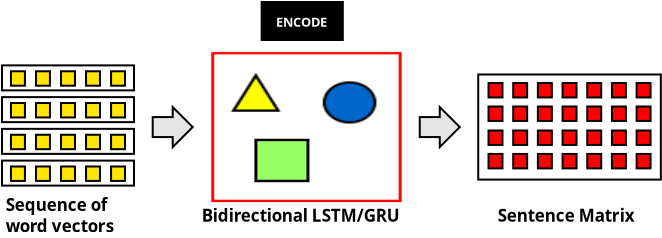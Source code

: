 <?xml version="1.0" encoding="UTF-8"?>
<dia:diagram xmlns:dia="http://www.lysator.liu.se/~alla/dia/">
  <dia:layer name="Background" visible="true" active="true">
    <dia:object type="Standard - Image" version="0" id="O0">
      <dia:attribute name="obj_pos">
        <dia:point val="15.017,4.845"/>
      </dia:attribute>
      <dia:attribute name="obj_bb">
        <dia:rectangle val="14.967,4.795;24.593,12.4"/>
      </dia:attribute>
      <dia:attribute name="elem_corner">
        <dia:point val="15.017,4.845"/>
      </dia:attribute>
      <dia:attribute name="elem_width">
        <dia:real val="9.526"/>
      </dia:attribute>
      <dia:attribute name="elem_height">
        <dia:real val="7.505"/>
      </dia:attribute>
      <dia:attribute name="draw_border">
        <dia:boolean val="false"/>
      </dia:attribute>
      <dia:attribute name="keep_aspect">
        <dia:boolean val="true"/>
      </dia:attribute>
      <dia:attribute name="file">
        <dia:string>#_lstm.png#</dia:string>
      </dia:attribute>
    </dia:object>
    <dia:object type="Geometric - Right Arrow" version="1" id="O1">
      <dia:attribute name="obj_pos">
        <dia:point val="12.093,7.598"/>
      </dia:attribute>
      <dia:attribute name="obj_bb">
        <dia:rectangle val="12.043,7.477;14.164,9.718"/>
      </dia:attribute>
      <dia:attribute name="meta">
        <dia:composite type="dict"/>
      </dia:attribute>
      <dia:attribute name="elem_corner">
        <dia:point val="12.093,7.598"/>
      </dia:attribute>
      <dia:attribute name="elem_width">
        <dia:real val="2"/>
      </dia:attribute>
      <dia:attribute name="elem_height">
        <dia:real val="2"/>
      </dia:attribute>
      <dia:attribute name="line_width">
        <dia:real val="0.1"/>
      </dia:attribute>
      <dia:attribute name="line_colour">
        <dia:color val="#000000"/>
      </dia:attribute>
      <dia:attribute name="fill_colour">
        <dia:color val="#e5e5e5"/>
      </dia:attribute>
      <dia:attribute name="show_background">
        <dia:boolean val="true"/>
      </dia:attribute>
      <dia:attribute name="line_style">
        <dia:enum val="0"/>
        <dia:real val="1"/>
      </dia:attribute>
      <dia:attribute name="flip_horizontal">
        <dia:boolean val="false"/>
      </dia:attribute>
      <dia:attribute name="flip_vertical">
        <dia:boolean val="false"/>
      </dia:attribute>
      <dia:attribute name="subscale">
        <dia:real val="1"/>
      </dia:attribute>
    </dia:object>
    <dia:object type="Geometric - Right Arrow" version="1" id="O2">
      <dia:attribute name="obj_pos">
        <dia:point val="25.446,7.598"/>
      </dia:attribute>
      <dia:attribute name="obj_bb">
        <dia:rectangle val="25.396,7.477;27.517,9.718"/>
      </dia:attribute>
      <dia:attribute name="meta">
        <dia:composite type="dict"/>
      </dia:attribute>
      <dia:attribute name="elem_corner">
        <dia:point val="25.446,7.598"/>
      </dia:attribute>
      <dia:attribute name="elem_width">
        <dia:real val="2"/>
      </dia:attribute>
      <dia:attribute name="elem_height">
        <dia:real val="2"/>
      </dia:attribute>
      <dia:attribute name="line_width">
        <dia:real val="0.1"/>
      </dia:attribute>
      <dia:attribute name="line_colour">
        <dia:color val="#000000"/>
      </dia:attribute>
      <dia:attribute name="fill_colour">
        <dia:color val="#e5e5e5"/>
      </dia:attribute>
      <dia:attribute name="show_background">
        <dia:boolean val="true"/>
      </dia:attribute>
      <dia:attribute name="line_style">
        <dia:enum val="0"/>
        <dia:real val="1"/>
      </dia:attribute>
      <dia:attribute name="flip_horizontal">
        <dia:boolean val="false"/>
      </dia:attribute>
      <dia:attribute name="flip_vertical">
        <dia:boolean val="false"/>
      </dia:attribute>
      <dia:attribute name="subscale">
        <dia:real val="1"/>
      </dia:attribute>
    </dia:object>
    <dia:object type="Flowchart - Box" version="0" id="O3">
      <dia:attribute name="obj_pos">
        <dia:point val="17.54,2.345"/>
      </dia:attribute>
      <dia:attribute name="obj_bb">
        <dia:rectangle val="17.49,2.295;21.648,4.295"/>
      </dia:attribute>
      <dia:attribute name="elem_corner">
        <dia:point val="17.54,2.345"/>
      </dia:attribute>
      <dia:attribute name="elem_width">
        <dia:real val="4.058"/>
      </dia:attribute>
      <dia:attribute name="elem_height">
        <dia:real val="1.9"/>
      </dia:attribute>
      <dia:attribute name="border_width">
        <dia:real val="0.1"/>
      </dia:attribute>
      <dia:attribute name="inner_color">
        <dia:color val="#000000"/>
      </dia:attribute>
      <dia:attribute name="show_background">
        <dia:boolean val="true"/>
      </dia:attribute>
      <dia:attribute name="padding">
        <dia:real val="0.5"/>
      </dia:attribute>
      <dia:attribute name="text">
        <dia:composite type="text">
          <dia:attribute name="string">
            <dia:string>#ENCODE#</dia:string>
          </dia:attribute>
          <dia:attribute name="font">
            <dia:font family="sans" style="80" name="Helvetica-Bold"/>
          </dia:attribute>
          <dia:attribute name="height">
            <dia:real val="0.8"/>
          </dia:attribute>
          <dia:attribute name="pos">
            <dia:point val="19.569,3.49"/>
          </dia:attribute>
          <dia:attribute name="color">
            <dia:color val="#ffffff"/>
          </dia:attribute>
          <dia:attribute name="alignment">
            <dia:enum val="1"/>
          </dia:attribute>
        </dia:composite>
      </dia:attribute>
    </dia:object>
    <dia:object type="Standard - Text" version="1" id="O4">
      <dia:attribute name="obj_pos">
        <dia:point val="4.745,12.8"/>
      </dia:attribute>
      <dia:attribute name="obj_bb">
        <dia:rectangle val="4.745,12.012;10.97,14.058"/>
      </dia:attribute>
      <dia:attribute name="text">
        <dia:composite type="text">
          <dia:attribute name="string">
            <dia:string>#Sequence of 
word vectors#</dia:string>
          </dia:attribute>
          <dia:attribute name="font">
            <dia:font family="sans" style="80" name="Helvetica-Bold"/>
          </dia:attribute>
          <dia:attribute name="height">
            <dia:real val="1.058"/>
          </dia:attribute>
          <dia:attribute name="pos">
            <dia:point val="4.745,12.8"/>
          </dia:attribute>
          <dia:attribute name="color">
            <dia:color val="#000000"/>
          </dia:attribute>
          <dia:attribute name="alignment">
            <dia:enum val="0"/>
          </dia:attribute>
        </dia:composite>
      </dia:attribute>
      <dia:attribute name="valign">
        <dia:enum val="3"/>
      </dia:attribute>
    </dia:object>
    <dia:object type="Standard - Text" version="1" id="O5">
      <dia:attribute name="obj_pos">
        <dia:point val="29.35,13.329"/>
      </dia:attribute>
      <dia:attribute name="obj_bb">
        <dia:rectangle val="29.35,12.542;37.167,13.529"/>
      </dia:attribute>
      <dia:attribute name="text">
        <dia:composite type="text">
          <dia:attribute name="string">
            <dia:string>#Sentence Matrix#</dia:string>
          </dia:attribute>
          <dia:attribute name="font">
            <dia:font family="sans" style="80" name="Helvetica-Bold"/>
          </dia:attribute>
          <dia:attribute name="height">
            <dia:real val="1.058"/>
          </dia:attribute>
          <dia:attribute name="pos">
            <dia:point val="29.35,13.329"/>
          </dia:attribute>
          <dia:attribute name="color">
            <dia:color val="#000000"/>
          </dia:attribute>
          <dia:attribute name="alignment">
            <dia:enum val="0"/>
          </dia:attribute>
        </dia:composite>
      </dia:attribute>
      <dia:attribute name="valign">
        <dia:enum val="3"/>
      </dia:attribute>
    </dia:object>
    <dia:object type="Standard - Text" version="1" id="O6">
      <dia:attribute name="obj_pos">
        <dia:point val="14.55,13.329"/>
      </dia:attribute>
      <dia:attribute name="obj_bb">
        <dia:rectangle val="14.55,12.542;25.83,13.529"/>
      </dia:attribute>
      <dia:attribute name="text">
        <dia:composite type="text">
          <dia:attribute name="string">
            <dia:string>#Bidirectional LSTM/GRU#</dia:string>
          </dia:attribute>
          <dia:attribute name="font">
            <dia:font family="sans" style="80" name="Helvetica-Bold"/>
          </dia:attribute>
          <dia:attribute name="height">
            <dia:real val="1.058"/>
          </dia:attribute>
          <dia:attribute name="pos">
            <dia:point val="14.55,13.329"/>
          </dia:attribute>
          <dia:attribute name="color">
            <dia:color val="#000000"/>
          </dia:attribute>
          <dia:attribute name="alignment">
            <dia:enum val="0"/>
          </dia:attribute>
        </dia:composite>
      </dia:attribute>
      <dia:attribute name="valign">
        <dia:enum val="3"/>
      </dia:attribute>
    </dia:object>
    <dia:group>
      <dia:object type="Standard - Box" version="0" id="O7">
        <dia:attribute name="obj_pos">
          <dia:point val="28.37,5.97"/>
        </dia:attribute>
        <dia:attribute name="obj_bb">
          <dia:rectangle val="28.32,5.92;37.55,11.275"/>
        </dia:attribute>
        <dia:attribute name="elem_corner">
          <dia:point val="28.37,5.97"/>
        </dia:attribute>
        <dia:attribute name="elem_width">
          <dia:real val="9.13"/>
        </dia:attribute>
        <dia:attribute name="elem_height">
          <dia:real val="5.255"/>
        </dia:attribute>
        <dia:attribute name="show_background">
          <dia:boolean val="true"/>
        </dia:attribute>
      </dia:object>
      <dia:group>
        <dia:object type="Geometric - Perfect Square" version="1" id="O8">
          <dia:attribute name="obj_pos">
            <dia:point val="28.884,6.397"/>
          </dia:attribute>
          <dia:attribute name="obj_bb">
            <dia:rectangle val="28.834,6.347;29.631,7.168"/>
          </dia:attribute>
          <dia:attribute name="meta">
            <dia:composite type="dict"/>
          </dia:attribute>
          <dia:attribute name="elem_corner">
            <dia:point val="28.884,6.397"/>
          </dia:attribute>
          <dia:attribute name="elem_width">
            <dia:real val="0.698"/>
          </dia:attribute>
          <dia:attribute name="elem_height">
            <dia:real val="0.721"/>
          </dia:attribute>
          <dia:attribute name="line_width">
            <dia:real val="0.1"/>
          </dia:attribute>
          <dia:attribute name="line_colour">
            <dia:color val="#000000"/>
          </dia:attribute>
          <dia:attribute name="fill_colour">
            <dia:color val="#ff0000"/>
          </dia:attribute>
          <dia:attribute name="show_background">
            <dia:boolean val="true"/>
          </dia:attribute>
          <dia:attribute name="line_style">
            <dia:enum val="0"/>
            <dia:real val="1"/>
          </dia:attribute>
          <dia:attribute name="flip_horizontal">
            <dia:boolean val="false"/>
          </dia:attribute>
          <dia:attribute name="flip_vertical">
            <dia:boolean val="false"/>
          </dia:attribute>
          <dia:attribute name="subscale">
            <dia:real val="1"/>
          </dia:attribute>
        </dia:object>
        <dia:object type="Geometric - Perfect Square" version="1" id="O9">
          <dia:attribute name="obj_pos">
            <dia:point val="30.118,6.397"/>
          </dia:attribute>
          <dia:attribute name="obj_bb">
            <dia:rectangle val="30.068,6.347;30.865,7.168"/>
          </dia:attribute>
          <dia:attribute name="meta">
            <dia:composite type="dict"/>
          </dia:attribute>
          <dia:attribute name="elem_corner">
            <dia:point val="30.118,6.397"/>
          </dia:attribute>
          <dia:attribute name="elem_width">
            <dia:real val="0.698"/>
          </dia:attribute>
          <dia:attribute name="elem_height">
            <dia:real val="0.721"/>
          </dia:attribute>
          <dia:attribute name="line_width">
            <dia:real val="0.1"/>
          </dia:attribute>
          <dia:attribute name="line_colour">
            <dia:color val="#000000"/>
          </dia:attribute>
          <dia:attribute name="fill_colour">
            <dia:color val="#ff0000"/>
          </dia:attribute>
          <dia:attribute name="show_background">
            <dia:boolean val="true"/>
          </dia:attribute>
          <dia:attribute name="line_style">
            <dia:enum val="0"/>
            <dia:real val="1"/>
          </dia:attribute>
          <dia:attribute name="flip_horizontal">
            <dia:boolean val="false"/>
          </dia:attribute>
          <dia:attribute name="flip_vertical">
            <dia:boolean val="false"/>
          </dia:attribute>
          <dia:attribute name="subscale">
            <dia:real val="1"/>
          </dia:attribute>
        </dia:object>
        <dia:object type="Geometric - Perfect Square" version="1" id="O10">
          <dia:attribute name="obj_pos">
            <dia:point val="31.352,6.397"/>
          </dia:attribute>
          <dia:attribute name="obj_bb">
            <dia:rectangle val="31.302,6.347;32.1,7.168"/>
          </dia:attribute>
          <dia:attribute name="meta">
            <dia:composite type="dict"/>
          </dia:attribute>
          <dia:attribute name="elem_corner">
            <dia:point val="31.352,6.397"/>
          </dia:attribute>
          <dia:attribute name="elem_width">
            <dia:real val="0.698"/>
          </dia:attribute>
          <dia:attribute name="elem_height">
            <dia:real val="0.721"/>
          </dia:attribute>
          <dia:attribute name="line_width">
            <dia:real val="0.1"/>
          </dia:attribute>
          <dia:attribute name="line_colour">
            <dia:color val="#000000"/>
          </dia:attribute>
          <dia:attribute name="fill_colour">
            <dia:color val="#ff0000"/>
          </dia:attribute>
          <dia:attribute name="show_background">
            <dia:boolean val="true"/>
          </dia:attribute>
          <dia:attribute name="line_style">
            <dia:enum val="0"/>
            <dia:real val="1"/>
          </dia:attribute>
          <dia:attribute name="flip_horizontal">
            <dia:boolean val="false"/>
          </dia:attribute>
          <dia:attribute name="flip_vertical">
            <dia:boolean val="false"/>
          </dia:attribute>
          <dia:attribute name="subscale">
            <dia:real val="1"/>
          </dia:attribute>
        </dia:object>
        <dia:object type="Geometric - Perfect Square" version="1" id="O11">
          <dia:attribute name="obj_pos">
            <dia:point val="32.586,6.397"/>
          </dia:attribute>
          <dia:attribute name="obj_bb">
            <dia:rectangle val="32.536,6.347;33.334,7.168"/>
          </dia:attribute>
          <dia:attribute name="meta">
            <dia:composite type="dict"/>
          </dia:attribute>
          <dia:attribute name="elem_corner">
            <dia:point val="32.586,6.397"/>
          </dia:attribute>
          <dia:attribute name="elem_width">
            <dia:real val="0.698"/>
          </dia:attribute>
          <dia:attribute name="elem_height">
            <dia:real val="0.721"/>
          </dia:attribute>
          <dia:attribute name="line_width">
            <dia:real val="0.1"/>
          </dia:attribute>
          <dia:attribute name="line_colour">
            <dia:color val="#000000"/>
          </dia:attribute>
          <dia:attribute name="fill_colour">
            <dia:color val="#ff0000"/>
          </dia:attribute>
          <dia:attribute name="show_background">
            <dia:boolean val="true"/>
          </dia:attribute>
          <dia:attribute name="line_style">
            <dia:enum val="0"/>
            <dia:real val="1"/>
          </dia:attribute>
          <dia:attribute name="flip_horizontal">
            <dia:boolean val="false"/>
          </dia:attribute>
          <dia:attribute name="flip_vertical">
            <dia:boolean val="false"/>
          </dia:attribute>
          <dia:attribute name="subscale">
            <dia:real val="1"/>
          </dia:attribute>
        </dia:object>
        <dia:object type="Geometric - Perfect Square" version="1" id="O12">
          <dia:attribute name="obj_pos">
            <dia:point val="33.82,6.397"/>
          </dia:attribute>
          <dia:attribute name="obj_bb">
            <dia:rectangle val="33.77,6.347;34.568,7.168"/>
          </dia:attribute>
          <dia:attribute name="meta">
            <dia:composite type="dict"/>
          </dia:attribute>
          <dia:attribute name="elem_corner">
            <dia:point val="33.82,6.397"/>
          </dia:attribute>
          <dia:attribute name="elem_width">
            <dia:real val="0.698"/>
          </dia:attribute>
          <dia:attribute name="elem_height">
            <dia:real val="0.721"/>
          </dia:attribute>
          <dia:attribute name="line_width">
            <dia:real val="0.1"/>
          </dia:attribute>
          <dia:attribute name="line_colour">
            <dia:color val="#000000"/>
          </dia:attribute>
          <dia:attribute name="fill_colour">
            <dia:color val="#ff0000"/>
          </dia:attribute>
          <dia:attribute name="show_background">
            <dia:boolean val="true"/>
          </dia:attribute>
          <dia:attribute name="line_style">
            <dia:enum val="0"/>
            <dia:real val="1"/>
          </dia:attribute>
          <dia:attribute name="flip_horizontal">
            <dia:boolean val="false"/>
          </dia:attribute>
          <dia:attribute name="flip_vertical">
            <dia:boolean val="false"/>
          </dia:attribute>
          <dia:attribute name="subscale">
            <dia:real val="1"/>
          </dia:attribute>
        </dia:object>
        <dia:object type="Geometric - Perfect Square" version="1" id="O13">
          <dia:attribute name="obj_pos">
            <dia:point val="35.055,6.397"/>
          </dia:attribute>
          <dia:attribute name="obj_bb">
            <dia:rectangle val="35.005,6.347;35.802,7.168"/>
          </dia:attribute>
          <dia:attribute name="meta">
            <dia:composite type="dict"/>
          </dia:attribute>
          <dia:attribute name="elem_corner">
            <dia:point val="35.055,6.397"/>
          </dia:attribute>
          <dia:attribute name="elem_width">
            <dia:real val="0.698"/>
          </dia:attribute>
          <dia:attribute name="elem_height">
            <dia:real val="0.721"/>
          </dia:attribute>
          <dia:attribute name="line_width">
            <dia:real val="0.1"/>
          </dia:attribute>
          <dia:attribute name="line_colour">
            <dia:color val="#000000"/>
          </dia:attribute>
          <dia:attribute name="fill_colour">
            <dia:color val="#ff0000"/>
          </dia:attribute>
          <dia:attribute name="show_background">
            <dia:boolean val="true"/>
          </dia:attribute>
          <dia:attribute name="line_style">
            <dia:enum val="0"/>
            <dia:real val="1"/>
          </dia:attribute>
          <dia:attribute name="flip_horizontal">
            <dia:boolean val="false"/>
          </dia:attribute>
          <dia:attribute name="flip_vertical">
            <dia:boolean val="false"/>
          </dia:attribute>
          <dia:attribute name="subscale">
            <dia:real val="1"/>
          </dia:attribute>
        </dia:object>
        <dia:object type="Geometric - Perfect Square" version="1" id="O14">
          <dia:attribute name="obj_pos">
            <dia:point val="36.289,6.397"/>
          </dia:attribute>
          <dia:attribute name="obj_bb">
            <dia:rectangle val="36.239,6.347;37.036,7.168"/>
          </dia:attribute>
          <dia:attribute name="meta">
            <dia:composite type="dict"/>
          </dia:attribute>
          <dia:attribute name="elem_corner">
            <dia:point val="36.289,6.397"/>
          </dia:attribute>
          <dia:attribute name="elem_width">
            <dia:real val="0.698"/>
          </dia:attribute>
          <dia:attribute name="elem_height">
            <dia:real val="0.721"/>
          </dia:attribute>
          <dia:attribute name="line_width">
            <dia:real val="0.1"/>
          </dia:attribute>
          <dia:attribute name="line_colour">
            <dia:color val="#000000"/>
          </dia:attribute>
          <dia:attribute name="fill_colour">
            <dia:color val="#ff0000"/>
          </dia:attribute>
          <dia:attribute name="show_background">
            <dia:boolean val="true"/>
          </dia:attribute>
          <dia:attribute name="line_style">
            <dia:enum val="0"/>
            <dia:real val="1"/>
          </dia:attribute>
          <dia:attribute name="flip_horizontal">
            <dia:boolean val="false"/>
          </dia:attribute>
          <dia:attribute name="flip_vertical">
            <dia:boolean val="false"/>
          </dia:attribute>
          <dia:attribute name="subscale">
            <dia:real val="1"/>
          </dia:attribute>
        </dia:object>
        <dia:object type="Geometric - Perfect Square" version="1" id="O15">
          <dia:attribute name="obj_pos">
            <dia:point val="28.884,7.57"/>
          </dia:attribute>
          <dia:attribute name="obj_bb">
            <dia:rectangle val="28.834,7.52;29.631,8.341"/>
          </dia:attribute>
          <dia:attribute name="meta">
            <dia:composite type="dict"/>
          </dia:attribute>
          <dia:attribute name="elem_corner">
            <dia:point val="28.884,7.57"/>
          </dia:attribute>
          <dia:attribute name="elem_width">
            <dia:real val="0.698"/>
          </dia:attribute>
          <dia:attribute name="elem_height">
            <dia:real val="0.721"/>
          </dia:attribute>
          <dia:attribute name="line_width">
            <dia:real val="0.1"/>
          </dia:attribute>
          <dia:attribute name="line_colour">
            <dia:color val="#000000"/>
          </dia:attribute>
          <dia:attribute name="fill_colour">
            <dia:color val="#ff0000"/>
          </dia:attribute>
          <dia:attribute name="show_background">
            <dia:boolean val="true"/>
          </dia:attribute>
          <dia:attribute name="line_style">
            <dia:enum val="0"/>
            <dia:real val="1"/>
          </dia:attribute>
          <dia:attribute name="flip_horizontal">
            <dia:boolean val="false"/>
          </dia:attribute>
          <dia:attribute name="flip_vertical">
            <dia:boolean val="false"/>
          </dia:attribute>
          <dia:attribute name="subscale">
            <dia:real val="1"/>
          </dia:attribute>
        </dia:object>
        <dia:object type="Geometric - Perfect Square" version="1" id="O16">
          <dia:attribute name="obj_pos">
            <dia:point val="30.118,7.57"/>
          </dia:attribute>
          <dia:attribute name="obj_bb">
            <dia:rectangle val="30.068,7.52;30.865,8.341"/>
          </dia:attribute>
          <dia:attribute name="meta">
            <dia:composite type="dict"/>
          </dia:attribute>
          <dia:attribute name="elem_corner">
            <dia:point val="30.118,7.57"/>
          </dia:attribute>
          <dia:attribute name="elem_width">
            <dia:real val="0.698"/>
          </dia:attribute>
          <dia:attribute name="elem_height">
            <dia:real val="0.721"/>
          </dia:attribute>
          <dia:attribute name="line_width">
            <dia:real val="0.1"/>
          </dia:attribute>
          <dia:attribute name="line_colour">
            <dia:color val="#000000"/>
          </dia:attribute>
          <dia:attribute name="fill_colour">
            <dia:color val="#ff0000"/>
          </dia:attribute>
          <dia:attribute name="show_background">
            <dia:boolean val="true"/>
          </dia:attribute>
          <dia:attribute name="line_style">
            <dia:enum val="0"/>
            <dia:real val="1"/>
          </dia:attribute>
          <dia:attribute name="flip_horizontal">
            <dia:boolean val="false"/>
          </dia:attribute>
          <dia:attribute name="flip_vertical">
            <dia:boolean val="false"/>
          </dia:attribute>
          <dia:attribute name="subscale">
            <dia:real val="1"/>
          </dia:attribute>
        </dia:object>
        <dia:object type="Geometric - Perfect Square" version="1" id="O17">
          <dia:attribute name="obj_pos">
            <dia:point val="31.352,7.57"/>
          </dia:attribute>
          <dia:attribute name="obj_bb">
            <dia:rectangle val="31.302,7.52;32.1,8.341"/>
          </dia:attribute>
          <dia:attribute name="meta">
            <dia:composite type="dict"/>
          </dia:attribute>
          <dia:attribute name="elem_corner">
            <dia:point val="31.352,7.57"/>
          </dia:attribute>
          <dia:attribute name="elem_width">
            <dia:real val="0.698"/>
          </dia:attribute>
          <dia:attribute name="elem_height">
            <dia:real val="0.721"/>
          </dia:attribute>
          <dia:attribute name="line_width">
            <dia:real val="0.1"/>
          </dia:attribute>
          <dia:attribute name="line_colour">
            <dia:color val="#000000"/>
          </dia:attribute>
          <dia:attribute name="fill_colour">
            <dia:color val="#ff0000"/>
          </dia:attribute>
          <dia:attribute name="show_background">
            <dia:boolean val="true"/>
          </dia:attribute>
          <dia:attribute name="line_style">
            <dia:enum val="0"/>
            <dia:real val="1"/>
          </dia:attribute>
          <dia:attribute name="flip_horizontal">
            <dia:boolean val="false"/>
          </dia:attribute>
          <dia:attribute name="flip_vertical">
            <dia:boolean val="false"/>
          </dia:attribute>
          <dia:attribute name="subscale">
            <dia:real val="1"/>
          </dia:attribute>
        </dia:object>
        <dia:object type="Geometric - Perfect Square" version="1" id="O18">
          <dia:attribute name="obj_pos">
            <dia:point val="32.586,7.57"/>
          </dia:attribute>
          <dia:attribute name="obj_bb">
            <dia:rectangle val="32.536,7.52;33.334,8.341"/>
          </dia:attribute>
          <dia:attribute name="meta">
            <dia:composite type="dict"/>
          </dia:attribute>
          <dia:attribute name="elem_corner">
            <dia:point val="32.586,7.57"/>
          </dia:attribute>
          <dia:attribute name="elem_width">
            <dia:real val="0.698"/>
          </dia:attribute>
          <dia:attribute name="elem_height">
            <dia:real val="0.721"/>
          </dia:attribute>
          <dia:attribute name="line_width">
            <dia:real val="0.1"/>
          </dia:attribute>
          <dia:attribute name="line_colour">
            <dia:color val="#000000"/>
          </dia:attribute>
          <dia:attribute name="fill_colour">
            <dia:color val="#ff0000"/>
          </dia:attribute>
          <dia:attribute name="show_background">
            <dia:boolean val="true"/>
          </dia:attribute>
          <dia:attribute name="line_style">
            <dia:enum val="0"/>
            <dia:real val="1"/>
          </dia:attribute>
          <dia:attribute name="flip_horizontal">
            <dia:boolean val="false"/>
          </dia:attribute>
          <dia:attribute name="flip_vertical">
            <dia:boolean val="false"/>
          </dia:attribute>
          <dia:attribute name="subscale">
            <dia:real val="1"/>
          </dia:attribute>
        </dia:object>
        <dia:object type="Geometric - Perfect Square" version="1" id="O19">
          <dia:attribute name="obj_pos">
            <dia:point val="33.82,7.57"/>
          </dia:attribute>
          <dia:attribute name="obj_bb">
            <dia:rectangle val="33.77,7.52;34.568,8.341"/>
          </dia:attribute>
          <dia:attribute name="meta">
            <dia:composite type="dict"/>
          </dia:attribute>
          <dia:attribute name="elem_corner">
            <dia:point val="33.82,7.57"/>
          </dia:attribute>
          <dia:attribute name="elem_width">
            <dia:real val="0.698"/>
          </dia:attribute>
          <dia:attribute name="elem_height">
            <dia:real val="0.721"/>
          </dia:attribute>
          <dia:attribute name="line_width">
            <dia:real val="0.1"/>
          </dia:attribute>
          <dia:attribute name="line_colour">
            <dia:color val="#000000"/>
          </dia:attribute>
          <dia:attribute name="fill_colour">
            <dia:color val="#ff0000"/>
          </dia:attribute>
          <dia:attribute name="show_background">
            <dia:boolean val="true"/>
          </dia:attribute>
          <dia:attribute name="line_style">
            <dia:enum val="0"/>
            <dia:real val="1"/>
          </dia:attribute>
          <dia:attribute name="flip_horizontal">
            <dia:boolean val="false"/>
          </dia:attribute>
          <dia:attribute name="flip_vertical">
            <dia:boolean val="false"/>
          </dia:attribute>
          <dia:attribute name="subscale">
            <dia:real val="1"/>
          </dia:attribute>
        </dia:object>
        <dia:object type="Geometric - Perfect Square" version="1" id="O20">
          <dia:attribute name="obj_pos">
            <dia:point val="35.055,7.57"/>
          </dia:attribute>
          <dia:attribute name="obj_bb">
            <dia:rectangle val="35.005,7.52;35.802,8.341"/>
          </dia:attribute>
          <dia:attribute name="meta">
            <dia:composite type="dict"/>
          </dia:attribute>
          <dia:attribute name="elem_corner">
            <dia:point val="35.055,7.57"/>
          </dia:attribute>
          <dia:attribute name="elem_width">
            <dia:real val="0.698"/>
          </dia:attribute>
          <dia:attribute name="elem_height">
            <dia:real val="0.721"/>
          </dia:attribute>
          <dia:attribute name="line_width">
            <dia:real val="0.1"/>
          </dia:attribute>
          <dia:attribute name="line_colour">
            <dia:color val="#000000"/>
          </dia:attribute>
          <dia:attribute name="fill_colour">
            <dia:color val="#ff0000"/>
          </dia:attribute>
          <dia:attribute name="show_background">
            <dia:boolean val="true"/>
          </dia:attribute>
          <dia:attribute name="line_style">
            <dia:enum val="0"/>
            <dia:real val="1"/>
          </dia:attribute>
          <dia:attribute name="flip_horizontal">
            <dia:boolean val="false"/>
          </dia:attribute>
          <dia:attribute name="flip_vertical">
            <dia:boolean val="false"/>
          </dia:attribute>
          <dia:attribute name="subscale">
            <dia:real val="1"/>
          </dia:attribute>
        </dia:object>
        <dia:object type="Geometric - Perfect Square" version="1" id="O21">
          <dia:attribute name="obj_pos">
            <dia:point val="36.289,7.57"/>
          </dia:attribute>
          <dia:attribute name="obj_bb">
            <dia:rectangle val="36.239,7.52;37.036,8.341"/>
          </dia:attribute>
          <dia:attribute name="meta">
            <dia:composite type="dict"/>
          </dia:attribute>
          <dia:attribute name="elem_corner">
            <dia:point val="36.289,7.57"/>
          </dia:attribute>
          <dia:attribute name="elem_width">
            <dia:real val="0.698"/>
          </dia:attribute>
          <dia:attribute name="elem_height">
            <dia:real val="0.721"/>
          </dia:attribute>
          <dia:attribute name="line_width">
            <dia:real val="0.1"/>
          </dia:attribute>
          <dia:attribute name="line_colour">
            <dia:color val="#000000"/>
          </dia:attribute>
          <dia:attribute name="fill_colour">
            <dia:color val="#ff0000"/>
          </dia:attribute>
          <dia:attribute name="show_background">
            <dia:boolean val="true"/>
          </dia:attribute>
          <dia:attribute name="line_style">
            <dia:enum val="0"/>
            <dia:real val="1"/>
          </dia:attribute>
          <dia:attribute name="flip_horizontal">
            <dia:boolean val="false"/>
          </dia:attribute>
          <dia:attribute name="flip_vertical">
            <dia:boolean val="false"/>
          </dia:attribute>
          <dia:attribute name="subscale">
            <dia:real val="1"/>
          </dia:attribute>
        </dia:object>
        <dia:object type="Geometric - Perfect Square" version="1" id="O22">
          <dia:attribute name="obj_pos">
            <dia:point val="28.884,8.77"/>
          </dia:attribute>
          <dia:attribute name="obj_bb">
            <dia:rectangle val="28.834,8.72;29.631,9.541"/>
          </dia:attribute>
          <dia:attribute name="meta">
            <dia:composite type="dict"/>
          </dia:attribute>
          <dia:attribute name="elem_corner">
            <dia:point val="28.884,8.77"/>
          </dia:attribute>
          <dia:attribute name="elem_width">
            <dia:real val="0.698"/>
          </dia:attribute>
          <dia:attribute name="elem_height">
            <dia:real val="0.721"/>
          </dia:attribute>
          <dia:attribute name="line_width">
            <dia:real val="0.1"/>
          </dia:attribute>
          <dia:attribute name="line_colour">
            <dia:color val="#000000"/>
          </dia:attribute>
          <dia:attribute name="fill_colour">
            <dia:color val="#ff0000"/>
          </dia:attribute>
          <dia:attribute name="show_background">
            <dia:boolean val="true"/>
          </dia:attribute>
          <dia:attribute name="line_style">
            <dia:enum val="0"/>
            <dia:real val="1"/>
          </dia:attribute>
          <dia:attribute name="flip_horizontal">
            <dia:boolean val="false"/>
          </dia:attribute>
          <dia:attribute name="flip_vertical">
            <dia:boolean val="false"/>
          </dia:attribute>
          <dia:attribute name="subscale">
            <dia:real val="1"/>
          </dia:attribute>
        </dia:object>
        <dia:object type="Geometric - Perfect Square" version="1" id="O23">
          <dia:attribute name="obj_pos">
            <dia:point val="30.118,8.77"/>
          </dia:attribute>
          <dia:attribute name="obj_bb">
            <dia:rectangle val="30.068,8.72;30.865,9.541"/>
          </dia:attribute>
          <dia:attribute name="meta">
            <dia:composite type="dict"/>
          </dia:attribute>
          <dia:attribute name="elem_corner">
            <dia:point val="30.118,8.77"/>
          </dia:attribute>
          <dia:attribute name="elem_width">
            <dia:real val="0.698"/>
          </dia:attribute>
          <dia:attribute name="elem_height">
            <dia:real val="0.721"/>
          </dia:attribute>
          <dia:attribute name="line_width">
            <dia:real val="0.1"/>
          </dia:attribute>
          <dia:attribute name="line_colour">
            <dia:color val="#000000"/>
          </dia:attribute>
          <dia:attribute name="fill_colour">
            <dia:color val="#ff0000"/>
          </dia:attribute>
          <dia:attribute name="show_background">
            <dia:boolean val="true"/>
          </dia:attribute>
          <dia:attribute name="line_style">
            <dia:enum val="0"/>
            <dia:real val="1"/>
          </dia:attribute>
          <dia:attribute name="flip_horizontal">
            <dia:boolean val="false"/>
          </dia:attribute>
          <dia:attribute name="flip_vertical">
            <dia:boolean val="false"/>
          </dia:attribute>
          <dia:attribute name="subscale">
            <dia:real val="1"/>
          </dia:attribute>
        </dia:object>
        <dia:object type="Geometric - Perfect Square" version="1" id="O24">
          <dia:attribute name="obj_pos">
            <dia:point val="31.352,8.77"/>
          </dia:attribute>
          <dia:attribute name="obj_bb">
            <dia:rectangle val="31.302,8.72;32.1,9.541"/>
          </dia:attribute>
          <dia:attribute name="meta">
            <dia:composite type="dict"/>
          </dia:attribute>
          <dia:attribute name="elem_corner">
            <dia:point val="31.352,8.77"/>
          </dia:attribute>
          <dia:attribute name="elem_width">
            <dia:real val="0.698"/>
          </dia:attribute>
          <dia:attribute name="elem_height">
            <dia:real val="0.721"/>
          </dia:attribute>
          <dia:attribute name="line_width">
            <dia:real val="0.1"/>
          </dia:attribute>
          <dia:attribute name="line_colour">
            <dia:color val="#000000"/>
          </dia:attribute>
          <dia:attribute name="fill_colour">
            <dia:color val="#ff0000"/>
          </dia:attribute>
          <dia:attribute name="show_background">
            <dia:boolean val="true"/>
          </dia:attribute>
          <dia:attribute name="line_style">
            <dia:enum val="0"/>
            <dia:real val="1"/>
          </dia:attribute>
          <dia:attribute name="flip_horizontal">
            <dia:boolean val="false"/>
          </dia:attribute>
          <dia:attribute name="flip_vertical">
            <dia:boolean val="false"/>
          </dia:attribute>
          <dia:attribute name="subscale">
            <dia:real val="1"/>
          </dia:attribute>
        </dia:object>
        <dia:object type="Geometric - Perfect Square" version="1" id="O25">
          <dia:attribute name="obj_pos">
            <dia:point val="32.586,8.77"/>
          </dia:attribute>
          <dia:attribute name="obj_bb">
            <dia:rectangle val="32.536,8.72;33.334,9.541"/>
          </dia:attribute>
          <dia:attribute name="meta">
            <dia:composite type="dict"/>
          </dia:attribute>
          <dia:attribute name="elem_corner">
            <dia:point val="32.586,8.77"/>
          </dia:attribute>
          <dia:attribute name="elem_width">
            <dia:real val="0.698"/>
          </dia:attribute>
          <dia:attribute name="elem_height">
            <dia:real val="0.721"/>
          </dia:attribute>
          <dia:attribute name="line_width">
            <dia:real val="0.1"/>
          </dia:attribute>
          <dia:attribute name="line_colour">
            <dia:color val="#000000"/>
          </dia:attribute>
          <dia:attribute name="fill_colour">
            <dia:color val="#ff0000"/>
          </dia:attribute>
          <dia:attribute name="show_background">
            <dia:boolean val="true"/>
          </dia:attribute>
          <dia:attribute name="line_style">
            <dia:enum val="0"/>
            <dia:real val="1"/>
          </dia:attribute>
          <dia:attribute name="flip_horizontal">
            <dia:boolean val="false"/>
          </dia:attribute>
          <dia:attribute name="flip_vertical">
            <dia:boolean val="false"/>
          </dia:attribute>
          <dia:attribute name="subscale">
            <dia:real val="1"/>
          </dia:attribute>
        </dia:object>
        <dia:object type="Geometric - Perfect Square" version="1" id="O26">
          <dia:attribute name="obj_pos">
            <dia:point val="33.82,8.77"/>
          </dia:attribute>
          <dia:attribute name="obj_bb">
            <dia:rectangle val="33.77,8.72;34.568,9.541"/>
          </dia:attribute>
          <dia:attribute name="meta">
            <dia:composite type="dict"/>
          </dia:attribute>
          <dia:attribute name="elem_corner">
            <dia:point val="33.82,8.77"/>
          </dia:attribute>
          <dia:attribute name="elem_width">
            <dia:real val="0.698"/>
          </dia:attribute>
          <dia:attribute name="elem_height">
            <dia:real val="0.721"/>
          </dia:attribute>
          <dia:attribute name="line_width">
            <dia:real val="0.1"/>
          </dia:attribute>
          <dia:attribute name="line_colour">
            <dia:color val="#000000"/>
          </dia:attribute>
          <dia:attribute name="fill_colour">
            <dia:color val="#ff0000"/>
          </dia:attribute>
          <dia:attribute name="show_background">
            <dia:boolean val="true"/>
          </dia:attribute>
          <dia:attribute name="line_style">
            <dia:enum val="0"/>
            <dia:real val="1"/>
          </dia:attribute>
          <dia:attribute name="flip_horizontal">
            <dia:boolean val="false"/>
          </dia:attribute>
          <dia:attribute name="flip_vertical">
            <dia:boolean val="false"/>
          </dia:attribute>
          <dia:attribute name="subscale">
            <dia:real val="1"/>
          </dia:attribute>
        </dia:object>
        <dia:object type="Geometric - Perfect Square" version="1" id="O27">
          <dia:attribute name="obj_pos">
            <dia:point val="35.055,8.77"/>
          </dia:attribute>
          <dia:attribute name="obj_bb">
            <dia:rectangle val="35.005,8.72;35.802,9.541"/>
          </dia:attribute>
          <dia:attribute name="meta">
            <dia:composite type="dict"/>
          </dia:attribute>
          <dia:attribute name="elem_corner">
            <dia:point val="35.055,8.77"/>
          </dia:attribute>
          <dia:attribute name="elem_width">
            <dia:real val="0.698"/>
          </dia:attribute>
          <dia:attribute name="elem_height">
            <dia:real val="0.721"/>
          </dia:attribute>
          <dia:attribute name="line_width">
            <dia:real val="0.1"/>
          </dia:attribute>
          <dia:attribute name="line_colour">
            <dia:color val="#000000"/>
          </dia:attribute>
          <dia:attribute name="fill_colour">
            <dia:color val="#ff0000"/>
          </dia:attribute>
          <dia:attribute name="show_background">
            <dia:boolean val="true"/>
          </dia:attribute>
          <dia:attribute name="line_style">
            <dia:enum val="0"/>
            <dia:real val="1"/>
          </dia:attribute>
          <dia:attribute name="flip_horizontal">
            <dia:boolean val="false"/>
          </dia:attribute>
          <dia:attribute name="flip_vertical">
            <dia:boolean val="false"/>
          </dia:attribute>
          <dia:attribute name="subscale">
            <dia:real val="1"/>
          </dia:attribute>
        </dia:object>
        <dia:object type="Geometric - Perfect Square" version="1" id="O28">
          <dia:attribute name="obj_pos">
            <dia:point val="36.289,8.77"/>
          </dia:attribute>
          <dia:attribute name="obj_bb">
            <dia:rectangle val="36.239,8.72;37.036,9.541"/>
          </dia:attribute>
          <dia:attribute name="meta">
            <dia:composite type="dict"/>
          </dia:attribute>
          <dia:attribute name="elem_corner">
            <dia:point val="36.289,8.77"/>
          </dia:attribute>
          <dia:attribute name="elem_width">
            <dia:real val="0.698"/>
          </dia:attribute>
          <dia:attribute name="elem_height">
            <dia:real val="0.721"/>
          </dia:attribute>
          <dia:attribute name="line_width">
            <dia:real val="0.1"/>
          </dia:attribute>
          <dia:attribute name="line_colour">
            <dia:color val="#000000"/>
          </dia:attribute>
          <dia:attribute name="fill_colour">
            <dia:color val="#ff0000"/>
          </dia:attribute>
          <dia:attribute name="show_background">
            <dia:boolean val="true"/>
          </dia:attribute>
          <dia:attribute name="line_style">
            <dia:enum val="0"/>
            <dia:real val="1"/>
          </dia:attribute>
          <dia:attribute name="flip_horizontal">
            <dia:boolean val="false"/>
          </dia:attribute>
          <dia:attribute name="flip_vertical">
            <dia:boolean val="false"/>
          </dia:attribute>
          <dia:attribute name="subscale">
            <dia:real val="1"/>
          </dia:attribute>
        </dia:object>
        <dia:object type="Geometric - Perfect Square" version="1" id="O29">
          <dia:attribute name="obj_pos">
            <dia:point val="28.884,9.943"/>
          </dia:attribute>
          <dia:attribute name="obj_bb">
            <dia:rectangle val="28.834,9.893;29.631,10.714"/>
          </dia:attribute>
          <dia:attribute name="meta">
            <dia:composite type="dict"/>
          </dia:attribute>
          <dia:attribute name="elem_corner">
            <dia:point val="28.884,9.943"/>
          </dia:attribute>
          <dia:attribute name="elem_width">
            <dia:real val="0.698"/>
          </dia:attribute>
          <dia:attribute name="elem_height">
            <dia:real val="0.721"/>
          </dia:attribute>
          <dia:attribute name="line_width">
            <dia:real val="0.1"/>
          </dia:attribute>
          <dia:attribute name="line_colour">
            <dia:color val="#000000"/>
          </dia:attribute>
          <dia:attribute name="fill_colour">
            <dia:color val="#ff0000"/>
          </dia:attribute>
          <dia:attribute name="show_background">
            <dia:boolean val="true"/>
          </dia:attribute>
          <dia:attribute name="line_style">
            <dia:enum val="0"/>
            <dia:real val="1"/>
          </dia:attribute>
          <dia:attribute name="flip_horizontal">
            <dia:boolean val="false"/>
          </dia:attribute>
          <dia:attribute name="flip_vertical">
            <dia:boolean val="false"/>
          </dia:attribute>
          <dia:attribute name="subscale">
            <dia:real val="1"/>
          </dia:attribute>
        </dia:object>
        <dia:object type="Geometric - Perfect Square" version="1" id="O30">
          <dia:attribute name="obj_pos">
            <dia:point val="30.118,9.943"/>
          </dia:attribute>
          <dia:attribute name="obj_bb">
            <dia:rectangle val="30.068,9.893;30.865,10.714"/>
          </dia:attribute>
          <dia:attribute name="meta">
            <dia:composite type="dict"/>
          </dia:attribute>
          <dia:attribute name="elem_corner">
            <dia:point val="30.118,9.943"/>
          </dia:attribute>
          <dia:attribute name="elem_width">
            <dia:real val="0.698"/>
          </dia:attribute>
          <dia:attribute name="elem_height">
            <dia:real val="0.721"/>
          </dia:attribute>
          <dia:attribute name="line_width">
            <dia:real val="0.1"/>
          </dia:attribute>
          <dia:attribute name="line_colour">
            <dia:color val="#000000"/>
          </dia:attribute>
          <dia:attribute name="fill_colour">
            <dia:color val="#ff0000"/>
          </dia:attribute>
          <dia:attribute name="show_background">
            <dia:boolean val="true"/>
          </dia:attribute>
          <dia:attribute name="line_style">
            <dia:enum val="0"/>
            <dia:real val="1"/>
          </dia:attribute>
          <dia:attribute name="flip_horizontal">
            <dia:boolean val="false"/>
          </dia:attribute>
          <dia:attribute name="flip_vertical">
            <dia:boolean val="false"/>
          </dia:attribute>
          <dia:attribute name="subscale">
            <dia:real val="1"/>
          </dia:attribute>
        </dia:object>
        <dia:object type="Geometric - Perfect Square" version="1" id="O31">
          <dia:attribute name="obj_pos">
            <dia:point val="31.352,9.943"/>
          </dia:attribute>
          <dia:attribute name="obj_bb">
            <dia:rectangle val="31.302,9.893;32.1,10.714"/>
          </dia:attribute>
          <dia:attribute name="meta">
            <dia:composite type="dict"/>
          </dia:attribute>
          <dia:attribute name="elem_corner">
            <dia:point val="31.352,9.943"/>
          </dia:attribute>
          <dia:attribute name="elem_width">
            <dia:real val="0.698"/>
          </dia:attribute>
          <dia:attribute name="elem_height">
            <dia:real val="0.721"/>
          </dia:attribute>
          <dia:attribute name="line_width">
            <dia:real val="0.1"/>
          </dia:attribute>
          <dia:attribute name="line_colour">
            <dia:color val="#000000"/>
          </dia:attribute>
          <dia:attribute name="fill_colour">
            <dia:color val="#ff0000"/>
          </dia:attribute>
          <dia:attribute name="show_background">
            <dia:boolean val="true"/>
          </dia:attribute>
          <dia:attribute name="line_style">
            <dia:enum val="0"/>
            <dia:real val="1"/>
          </dia:attribute>
          <dia:attribute name="flip_horizontal">
            <dia:boolean val="false"/>
          </dia:attribute>
          <dia:attribute name="flip_vertical">
            <dia:boolean val="false"/>
          </dia:attribute>
          <dia:attribute name="subscale">
            <dia:real val="1"/>
          </dia:attribute>
        </dia:object>
        <dia:object type="Geometric - Perfect Square" version="1" id="O32">
          <dia:attribute name="obj_pos">
            <dia:point val="32.586,9.943"/>
          </dia:attribute>
          <dia:attribute name="obj_bb">
            <dia:rectangle val="32.536,9.893;33.334,10.714"/>
          </dia:attribute>
          <dia:attribute name="meta">
            <dia:composite type="dict"/>
          </dia:attribute>
          <dia:attribute name="elem_corner">
            <dia:point val="32.586,9.943"/>
          </dia:attribute>
          <dia:attribute name="elem_width">
            <dia:real val="0.698"/>
          </dia:attribute>
          <dia:attribute name="elem_height">
            <dia:real val="0.721"/>
          </dia:attribute>
          <dia:attribute name="line_width">
            <dia:real val="0.1"/>
          </dia:attribute>
          <dia:attribute name="line_colour">
            <dia:color val="#000000"/>
          </dia:attribute>
          <dia:attribute name="fill_colour">
            <dia:color val="#ff0000"/>
          </dia:attribute>
          <dia:attribute name="show_background">
            <dia:boolean val="true"/>
          </dia:attribute>
          <dia:attribute name="line_style">
            <dia:enum val="0"/>
            <dia:real val="1"/>
          </dia:attribute>
          <dia:attribute name="flip_horizontal">
            <dia:boolean val="false"/>
          </dia:attribute>
          <dia:attribute name="flip_vertical">
            <dia:boolean val="false"/>
          </dia:attribute>
          <dia:attribute name="subscale">
            <dia:real val="1"/>
          </dia:attribute>
        </dia:object>
        <dia:object type="Geometric - Perfect Square" version="1" id="O33">
          <dia:attribute name="obj_pos">
            <dia:point val="33.82,9.943"/>
          </dia:attribute>
          <dia:attribute name="obj_bb">
            <dia:rectangle val="33.77,9.893;34.568,10.714"/>
          </dia:attribute>
          <dia:attribute name="meta">
            <dia:composite type="dict"/>
          </dia:attribute>
          <dia:attribute name="elem_corner">
            <dia:point val="33.82,9.943"/>
          </dia:attribute>
          <dia:attribute name="elem_width">
            <dia:real val="0.698"/>
          </dia:attribute>
          <dia:attribute name="elem_height">
            <dia:real val="0.721"/>
          </dia:attribute>
          <dia:attribute name="line_width">
            <dia:real val="0.1"/>
          </dia:attribute>
          <dia:attribute name="line_colour">
            <dia:color val="#000000"/>
          </dia:attribute>
          <dia:attribute name="fill_colour">
            <dia:color val="#ff0000"/>
          </dia:attribute>
          <dia:attribute name="show_background">
            <dia:boolean val="true"/>
          </dia:attribute>
          <dia:attribute name="line_style">
            <dia:enum val="0"/>
            <dia:real val="1"/>
          </dia:attribute>
          <dia:attribute name="flip_horizontal">
            <dia:boolean val="false"/>
          </dia:attribute>
          <dia:attribute name="flip_vertical">
            <dia:boolean val="false"/>
          </dia:attribute>
          <dia:attribute name="subscale">
            <dia:real val="1"/>
          </dia:attribute>
        </dia:object>
        <dia:object type="Geometric - Perfect Square" version="1" id="O34">
          <dia:attribute name="obj_pos">
            <dia:point val="35.055,9.943"/>
          </dia:attribute>
          <dia:attribute name="obj_bb">
            <dia:rectangle val="35.005,9.893;35.802,10.714"/>
          </dia:attribute>
          <dia:attribute name="meta">
            <dia:composite type="dict"/>
          </dia:attribute>
          <dia:attribute name="elem_corner">
            <dia:point val="35.055,9.943"/>
          </dia:attribute>
          <dia:attribute name="elem_width">
            <dia:real val="0.698"/>
          </dia:attribute>
          <dia:attribute name="elem_height">
            <dia:real val="0.721"/>
          </dia:attribute>
          <dia:attribute name="line_width">
            <dia:real val="0.1"/>
          </dia:attribute>
          <dia:attribute name="line_colour">
            <dia:color val="#000000"/>
          </dia:attribute>
          <dia:attribute name="fill_colour">
            <dia:color val="#ff0000"/>
          </dia:attribute>
          <dia:attribute name="show_background">
            <dia:boolean val="true"/>
          </dia:attribute>
          <dia:attribute name="line_style">
            <dia:enum val="0"/>
            <dia:real val="1"/>
          </dia:attribute>
          <dia:attribute name="flip_horizontal">
            <dia:boolean val="false"/>
          </dia:attribute>
          <dia:attribute name="flip_vertical">
            <dia:boolean val="false"/>
          </dia:attribute>
          <dia:attribute name="subscale">
            <dia:real val="1"/>
          </dia:attribute>
        </dia:object>
        <dia:object type="Geometric - Perfect Square" version="1" id="O35">
          <dia:attribute name="obj_pos">
            <dia:point val="36.289,9.943"/>
          </dia:attribute>
          <dia:attribute name="obj_bb">
            <dia:rectangle val="36.239,9.893;37.036,10.714"/>
          </dia:attribute>
          <dia:attribute name="meta">
            <dia:composite type="dict"/>
          </dia:attribute>
          <dia:attribute name="elem_corner">
            <dia:point val="36.289,9.943"/>
          </dia:attribute>
          <dia:attribute name="elem_width">
            <dia:real val="0.698"/>
          </dia:attribute>
          <dia:attribute name="elem_height">
            <dia:real val="0.721"/>
          </dia:attribute>
          <dia:attribute name="line_width">
            <dia:real val="0.1"/>
          </dia:attribute>
          <dia:attribute name="line_colour">
            <dia:color val="#000000"/>
          </dia:attribute>
          <dia:attribute name="fill_colour">
            <dia:color val="#ff0000"/>
          </dia:attribute>
          <dia:attribute name="show_background">
            <dia:boolean val="true"/>
          </dia:attribute>
          <dia:attribute name="line_style">
            <dia:enum val="0"/>
            <dia:real val="1"/>
          </dia:attribute>
          <dia:attribute name="flip_horizontal">
            <dia:boolean val="false"/>
          </dia:attribute>
          <dia:attribute name="flip_vertical">
            <dia:boolean val="false"/>
          </dia:attribute>
          <dia:attribute name="subscale">
            <dia:real val="1"/>
          </dia:attribute>
        </dia:object>
      </dia:group>
    </dia:group>
    <dia:group>
      <dia:object type="Standard - Box" version="0" id="O36">
        <dia:attribute name="obj_pos">
          <dia:point val="4.558,5.514"/>
        </dia:attribute>
        <dia:attribute name="obj_bb">
          <dia:rectangle val="4.508,5.465;11.207,6.814"/>
        </dia:attribute>
        <dia:attribute name="elem_corner">
          <dia:point val="4.558,5.514"/>
        </dia:attribute>
        <dia:attribute name="elem_width">
          <dia:real val="6.6"/>
        </dia:attribute>
        <dia:attribute name="elem_height">
          <dia:real val="1.25"/>
        </dia:attribute>
        <dia:attribute name="show_background">
          <dia:boolean val="true"/>
        </dia:attribute>
      </dia:object>
      <dia:group>
        <dia:object type="Geometric - Perfect Square" version="1" id="O37">
          <dia:attribute name="obj_pos">
            <dia:point val="5.006,5.809"/>
          </dia:attribute>
          <dia:attribute name="obj_bb">
            <dia:rectangle val="4.956,5.76;5.754,6.58"/>
          </dia:attribute>
          <dia:attribute name="meta">
            <dia:composite type="dict"/>
          </dia:attribute>
          <dia:attribute name="elem_corner">
            <dia:point val="5.006,5.809"/>
          </dia:attribute>
          <dia:attribute name="elem_width">
            <dia:real val="0.698"/>
          </dia:attribute>
          <dia:attribute name="elem_height">
            <dia:real val="0.721"/>
          </dia:attribute>
          <dia:attribute name="line_width">
            <dia:real val="0.1"/>
          </dia:attribute>
          <dia:attribute name="line_colour">
            <dia:color val="#000000"/>
          </dia:attribute>
          <dia:attribute name="fill_colour">
            <dia:color val="#ffe500"/>
          </dia:attribute>
          <dia:attribute name="show_background">
            <dia:boolean val="true"/>
          </dia:attribute>
          <dia:attribute name="line_style">
            <dia:enum val="0"/>
            <dia:real val="1"/>
          </dia:attribute>
          <dia:attribute name="flip_horizontal">
            <dia:boolean val="false"/>
          </dia:attribute>
          <dia:attribute name="flip_vertical">
            <dia:boolean val="false"/>
          </dia:attribute>
          <dia:attribute name="subscale">
            <dia:real val="1"/>
          </dia:attribute>
        </dia:object>
        <dia:object type="Geometric - Perfect Square" version="1" id="O38">
          <dia:attribute name="obj_pos">
            <dia:point val="6.257,5.809"/>
          </dia:attribute>
          <dia:attribute name="obj_bb">
            <dia:rectangle val="6.207,5.76;7.005,6.58"/>
          </dia:attribute>
          <dia:attribute name="meta">
            <dia:composite type="dict"/>
          </dia:attribute>
          <dia:attribute name="elem_corner">
            <dia:point val="6.257,5.809"/>
          </dia:attribute>
          <dia:attribute name="elem_width">
            <dia:real val="0.698"/>
          </dia:attribute>
          <dia:attribute name="elem_height">
            <dia:real val="0.721"/>
          </dia:attribute>
          <dia:attribute name="line_width">
            <dia:real val="0.1"/>
          </dia:attribute>
          <dia:attribute name="line_colour">
            <dia:color val="#000000"/>
          </dia:attribute>
          <dia:attribute name="fill_colour">
            <dia:color val="#ffe500"/>
          </dia:attribute>
          <dia:attribute name="show_background">
            <dia:boolean val="true"/>
          </dia:attribute>
          <dia:attribute name="line_style">
            <dia:enum val="0"/>
            <dia:real val="1"/>
          </dia:attribute>
          <dia:attribute name="flip_horizontal">
            <dia:boolean val="false"/>
          </dia:attribute>
          <dia:attribute name="flip_vertical">
            <dia:boolean val="false"/>
          </dia:attribute>
          <dia:attribute name="subscale">
            <dia:real val="1"/>
          </dia:attribute>
        </dia:object>
        <dia:object type="Geometric - Perfect Square" version="1" id="O39">
          <dia:attribute name="obj_pos">
            <dia:point val="7.509,5.809"/>
          </dia:attribute>
          <dia:attribute name="obj_bb">
            <dia:rectangle val="7.459,5.76;8.256,6.58"/>
          </dia:attribute>
          <dia:attribute name="meta">
            <dia:composite type="dict"/>
          </dia:attribute>
          <dia:attribute name="elem_corner">
            <dia:point val="7.509,5.809"/>
          </dia:attribute>
          <dia:attribute name="elem_width">
            <dia:real val="0.698"/>
          </dia:attribute>
          <dia:attribute name="elem_height">
            <dia:real val="0.721"/>
          </dia:attribute>
          <dia:attribute name="line_width">
            <dia:real val="0.1"/>
          </dia:attribute>
          <dia:attribute name="line_colour">
            <dia:color val="#000000"/>
          </dia:attribute>
          <dia:attribute name="fill_colour">
            <dia:color val="#ffe500"/>
          </dia:attribute>
          <dia:attribute name="show_background">
            <dia:boolean val="true"/>
          </dia:attribute>
          <dia:attribute name="line_style">
            <dia:enum val="0"/>
            <dia:real val="1"/>
          </dia:attribute>
          <dia:attribute name="flip_horizontal">
            <dia:boolean val="false"/>
          </dia:attribute>
          <dia:attribute name="flip_vertical">
            <dia:boolean val="false"/>
          </dia:attribute>
          <dia:attribute name="subscale">
            <dia:real val="1"/>
          </dia:attribute>
        </dia:object>
        <dia:object type="Geometric - Perfect Square" version="1" id="O40">
          <dia:attribute name="obj_pos">
            <dia:point val="8.76,5.809"/>
          </dia:attribute>
          <dia:attribute name="obj_bb">
            <dia:rectangle val="8.71,5.76;9.508,6.58"/>
          </dia:attribute>
          <dia:attribute name="meta">
            <dia:composite type="dict"/>
          </dia:attribute>
          <dia:attribute name="elem_corner">
            <dia:point val="8.76,5.809"/>
          </dia:attribute>
          <dia:attribute name="elem_width">
            <dia:real val="0.698"/>
          </dia:attribute>
          <dia:attribute name="elem_height">
            <dia:real val="0.721"/>
          </dia:attribute>
          <dia:attribute name="line_width">
            <dia:real val="0.1"/>
          </dia:attribute>
          <dia:attribute name="line_colour">
            <dia:color val="#000000"/>
          </dia:attribute>
          <dia:attribute name="fill_colour">
            <dia:color val="#ffe500"/>
          </dia:attribute>
          <dia:attribute name="show_background">
            <dia:boolean val="true"/>
          </dia:attribute>
          <dia:attribute name="line_style">
            <dia:enum val="0"/>
            <dia:real val="1"/>
          </dia:attribute>
          <dia:attribute name="flip_horizontal">
            <dia:boolean val="false"/>
          </dia:attribute>
          <dia:attribute name="flip_vertical">
            <dia:boolean val="false"/>
          </dia:attribute>
          <dia:attribute name="subscale">
            <dia:real val="1"/>
          </dia:attribute>
        </dia:object>
        <dia:object type="Geometric - Perfect Square" version="1" id="O41">
          <dia:attribute name="obj_pos">
            <dia:point val="10.011,5.809"/>
          </dia:attribute>
          <dia:attribute name="obj_bb">
            <dia:rectangle val="9.961,5.76;10.759,6.58"/>
          </dia:attribute>
          <dia:attribute name="meta">
            <dia:composite type="dict"/>
          </dia:attribute>
          <dia:attribute name="elem_corner">
            <dia:point val="10.011,5.809"/>
          </dia:attribute>
          <dia:attribute name="elem_width">
            <dia:real val="0.698"/>
          </dia:attribute>
          <dia:attribute name="elem_height">
            <dia:real val="0.721"/>
          </dia:attribute>
          <dia:attribute name="line_width">
            <dia:real val="0.1"/>
          </dia:attribute>
          <dia:attribute name="line_colour">
            <dia:color val="#000000"/>
          </dia:attribute>
          <dia:attribute name="fill_colour">
            <dia:color val="#ffe500"/>
          </dia:attribute>
          <dia:attribute name="show_background">
            <dia:boolean val="true"/>
          </dia:attribute>
          <dia:attribute name="line_style">
            <dia:enum val="0"/>
            <dia:real val="1"/>
          </dia:attribute>
          <dia:attribute name="flip_horizontal">
            <dia:boolean val="false"/>
          </dia:attribute>
          <dia:attribute name="flip_vertical">
            <dia:boolean val="false"/>
          </dia:attribute>
          <dia:attribute name="subscale">
            <dia:real val="1"/>
          </dia:attribute>
        </dia:object>
      </dia:group>
    </dia:group>
    <dia:group>
      <dia:object type="Standard - Box" version="0" id="O42">
        <dia:attribute name="obj_pos">
          <dia:point val="4.558,7.101"/>
        </dia:attribute>
        <dia:attribute name="obj_bb">
          <dia:rectangle val="4.508,7.051;11.207,8.402"/>
        </dia:attribute>
        <dia:attribute name="elem_corner">
          <dia:point val="4.558,7.101"/>
        </dia:attribute>
        <dia:attribute name="elem_width">
          <dia:real val="6.6"/>
        </dia:attribute>
        <dia:attribute name="elem_height">
          <dia:real val="1.25"/>
        </dia:attribute>
        <dia:attribute name="show_background">
          <dia:boolean val="true"/>
        </dia:attribute>
      </dia:object>
      <dia:group>
        <dia:object type="Geometric - Perfect Square" version="1" id="O43">
          <dia:attribute name="obj_pos">
            <dia:point val="5.006,7.396"/>
          </dia:attribute>
          <dia:attribute name="obj_bb">
            <dia:rectangle val="4.956,7.346;5.754,8.167"/>
          </dia:attribute>
          <dia:attribute name="meta">
            <dia:composite type="dict"/>
          </dia:attribute>
          <dia:attribute name="elem_corner">
            <dia:point val="5.006,7.396"/>
          </dia:attribute>
          <dia:attribute name="elem_width">
            <dia:real val="0.698"/>
          </dia:attribute>
          <dia:attribute name="elem_height">
            <dia:real val="0.721"/>
          </dia:attribute>
          <dia:attribute name="line_width">
            <dia:real val="0.1"/>
          </dia:attribute>
          <dia:attribute name="line_colour">
            <dia:color val="#000000"/>
          </dia:attribute>
          <dia:attribute name="fill_colour">
            <dia:color val="#ffe500"/>
          </dia:attribute>
          <dia:attribute name="show_background">
            <dia:boolean val="true"/>
          </dia:attribute>
          <dia:attribute name="line_style">
            <dia:enum val="0"/>
            <dia:real val="1"/>
          </dia:attribute>
          <dia:attribute name="flip_horizontal">
            <dia:boolean val="false"/>
          </dia:attribute>
          <dia:attribute name="flip_vertical">
            <dia:boolean val="false"/>
          </dia:attribute>
          <dia:attribute name="subscale">
            <dia:real val="1"/>
          </dia:attribute>
        </dia:object>
        <dia:object type="Geometric - Perfect Square" version="1" id="O44">
          <dia:attribute name="obj_pos">
            <dia:point val="6.257,7.396"/>
          </dia:attribute>
          <dia:attribute name="obj_bb">
            <dia:rectangle val="6.207,7.346;7.005,8.167"/>
          </dia:attribute>
          <dia:attribute name="meta">
            <dia:composite type="dict"/>
          </dia:attribute>
          <dia:attribute name="elem_corner">
            <dia:point val="6.257,7.396"/>
          </dia:attribute>
          <dia:attribute name="elem_width">
            <dia:real val="0.698"/>
          </dia:attribute>
          <dia:attribute name="elem_height">
            <dia:real val="0.721"/>
          </dia:attribute>
          <dia:attribute name="line_width">
            <dia:real val="0.1"/>
          </dia:attribute>
          <dia:attribute name="line_colour">
            <dia:color val="#000000"/>
          </dia:attribute>
          <dia:attribute name="fill_colour">
            <dia:color val="#ffe500"/>
          </dia:attribute>
          <dia:attribute name="show_background">
            <dia:boolean val="true"/>
          </dia:attribute>
          <dia:attribute name="line_style">
            <dia:enum val="0"/>
            <dia:real val="1"/>
          </dia:attribute>
          <dia:attribute name="flip_horizontal">
            <dia:boolean val="false"/>
          </dia:attribute>
          <dia:attribute name="flip_vertical">
            <dia:boolean val="false"/>
          </dia:attribute>
          <dia:attribute name="subscale">
            <dia:real val="1"/>
          </dia:attribute>
        </dia:object>
        <dia:object type="Geometric - Perfect Square" version="1" id="O45">
          <dia:attribute name="obj_pos">
            <dia:point val="7.509,7.396"/>
          </dia:attribute>
          <dia:attribute name="obj_bb">
            <dia:rectangle val="7.459,7.346;8.256,8.167"/>
          </dia:attribute>
          <dia:attribute name="meta">
            <dia:composite type="dict"/>
          </dia:attribute>
          <dia:attribute name="elem_corner">
            <dia:point val="7.509,7.396"/>
          </dia:attribute>
          <dia:attribute name="elem_width">
            <dia:real val="0.698"/>
          </dia:attribute>
          <dia:attribute name="elem_height">
            <dia:real val="0.721"/>
          </dia:attribute>
          <dia:attribute name="line_width">
            <dia:real val="0.1"/>
          </dia:attribute>
          <dia:attribute name="line_colour">
            <dia:color val="#000000"/>
          </dia:attribute>
          <dia:attribute name="fill_colour">
            <dia:color val="#ffe500"/>
          </dia:attribute>
          <dia:attribute name="show_background">
            <dia:boolean val="true"/>
          </dia:attribute>
          <dia:attribute name="line_style">
            <dia:enum val="0"/>
            <dia:real val="1"/>
          </dia:attribute>
          <dia:attribute name="flip_horizontal">
            <dia:boolean val="false"/>
          </dia:attribute>
          <dia:attribute name="flip_vertical">
            <dia:boolean val="false"/>
          </dia:attribute>
          <dia:attribute name="subscale">
            <dia:real val="1"/>
          </dia:attribute>
        </dia:object>
        <dia:object type="Geometric - Perfect Square" version="1" id="O46">
          <dia:attribute name="obj_pos">
            <dia:point val="8.76,7.396"/>
          </dia:attribute>
          <dia:attribute name="obj_bb">
            <dia:rectangle val="8.71,7.346;9.508,8.167"/>
          </dia:attribute>
          <dia:attribute name="meta">
            <dia:composite type="dict"/>
          </dia:attribute>
          <dia:attribute name="elem_corner">
            <dia:point val="8.76,7.396"/>
          </dia:attribute>
          <dia:attribute name="elem_width">
            <dia:real val="0.698"/>
          </dia:attribute>
          <dia:attribute name="elem_height">
            <dia:real val="0.721"/>
          </dia:attribute>
          <dia:attribute name="line_width">
            <dia:real val="0.1"/>
          </dia:attribute>
          <dia:attribute name="line_colour">
            <dia:color val="#000000"/>
          </dia:attribute>
          <dia:attribute name="fill_colour">
            <dia:color val="#ffe500"/>
          </dia:attribute>
          <dia:attribute name="show_background">
            <dia:boolean val="true"/>
          </dia:attribute>
          <dia:attribute name="line_style">
            <dia:enum val="0"/>
            <dia:real val="1"/>
          </dia:attribute>
          <dia:attribute name="flip_horizontal">
            <dia:boolean val="false"/>
          </dia:attribute>
          <dia:attribute name="flip_vertical">
            <dia:boolean val="false"/>
          </dia:attribute>
          <dia:attribute name="subscale">
            <dia:real val="1"/>
          </dia:attribute>
        </dia:object>
        <dia:object type="Geometric - Perfect Square" version="1" id="O47">
          <dia:attribute name="obj_pos">
            <dia:point val="10.011,7.396"/>
          </dia:attribute>
          <dia:attribute name="obj_bb">
            <dia:rectangle val="9.961,7.346;10.759,8.167"/>
          </dia:attribute>
          <dia:attribute name="meta">
            <dia:composite type="dict"/>
          </dia:attribute>
          <dia:attribute name="elem_corner">
            <dia:point val="10.011,7.396"/>
          </dia:attribute>
          <dia:attribute name="elem_width">
            <dia:real val="0.698"/>
          </dia:attribute>
          <dia:attribute name="elem_height">
            <dia:real val="0.721"/>
          </dia:attribute>
          <dia:attribute name="line_width">
            <dia:real val="0.1"/>
          </dia:attribute>
          <dia:attribute name="line_colour">
            <dia:color val="#000000"/>
          </dia:attribute>
          <dia:attribute name="fill_colour">
            <dia:color val="#ffe500"/>
          </dia:attribute>
          <dia:attribute name="show_background">
            <dia:boolean val="true"/>
          </dia:attribute>
          <dia:attribute name="line_style">
            <dia:enum val="0"/>
            <dia:real val="1"/>
          </dia:attribute>
          <dia:attribute name="flip_horizontal">
            <dia:boolean val="false"/>
          </dia:attribute>
          <dia:attribute name="flip_vertical">
            <dia:boolean val="false"/>
          </dia:attribute>
          <dia:attribute name="subscale">
            <dia:real val="1"/>
          </dia:attribute>
        </dia:object>
      </dia:group>
    </dia:group>
    <dia:group>
      <dia:object type="Standard - Box" version="0" id="O48">
        <dia:attribute name="obj_pos">
          <dia:point val="4.558,8.688"/>
        </dia:attribute>
        <dia:attribute name="obj_bb">
          <dia:rectangle val="4.508,8.639;11.207,9.989"/>
        </dia:attribute>
        <dia:attribute name="elem_corner">
          <dia:point val="4.558,8.688"/>
        </dia:attribute>
        <dia:attribute name="elem_width">
          <dia:real val="6.6"/>
        </dia:attribute>
        <dia:attribute name="elem_height">
          <dia:real val="1.25"/>
        </dia:attribute>
        <dia:attribute name="show_background">
          <dia:boolean val="true"/>
        </dia:attribute>
      </dia:object>
      <dia:group>
        <dia:object type="Geometric - Perfect Square" version="1" id="O49">
          <dia:attribute name="obj_pos">
            <dia:point val="5.006,8.983"/>
          </dia:attribute>
          <dia:attribute name="obj_bb">
            <dia:rectangle val="4.956,8.934;5.754,9.754"/>
          </dia:attribute>
          <dia:attribute name="meta">
            <dia:composite type="dict"/>
          </dia:attribute>
          <dia:attribute name="elem_corner">
            <dia:point val="5.006,8.983"/>
          </dia:attribute>
          <dia:attribute name="elem_width">
            <dia:real val="0.698"/>
          </dia:attribute>
          <dia:attribute name="elem_height">
            <dia:real val="0.721"/>
          </dia:attribute>
          <dia:attribute name="line_width">
            <dia:real val="0.1"/>
          </dia:attribute>
          <dia:attribute name="line_colour">
            <dia:color val="#000000"/>
          </dia:attribute>
          <dia:attribute name="fill_colour">
            <dia:color val="#ffe500"/>
          </dia:attribute>
          <dia:attribute name="show_background">
            <dia:boolean val="true"/>
          </dia:attribute>
          <dia:attribute name="line_style">
            <dia:enum val="0"/>
            <dia:real val="1"/>
          </dia:attribute>
          <dia:attribute name="flip_horizontal">
            <dia:boolean val="false"/>
          </dia:attribute>
          <dia:attribute name="flip_vertical">
            <dia:boolean val="false"/>
          </dia:attribute>
          <dia:attribute name="subscale">
            <dia:real val="1"/>
          </dia:attribute>
        </dia:object>
        <dia:object type="Geometric - Perfect Square" version="1" id="O50">
          <dia:attribute name="obj_pos">
            <dia:point val="6.257,8.983"/>
          </dia:attribute>
          <dia:attribute name="obj_bb">
            <dia:rectangle val="6.207,8.934;7.005,9.754"/>
          </dia:attribute>
          <dia:attribute name="meta">
            <dia:composite type="dict"/>
          </dia:attribute>
          <dia:attribute name="elem_corner">
            <dia:point val="6.257,8.983"/>
          </dia:attribute>
          <dia:attribute name="elem_width">
            <dia:real val="0.698"/>
          </dia:attribute>
          <dia:attribute name="elem_height">
            <dia:real val="0.721"/>
          </dia:attribute>
          <dia:attribute name="line_width">
            <dia:real val="0.1"/>
          </dia:attribute>
          <dia:attribute name="line_colour">
            <dia:color val="#000000"/>
          </dia:attribute>
          <dia:attribute name="fill_colour">
            <dia:color val="#ffe500"/>
          </dia:attribute>
          <dia:attribute name="show_background">
            <dia:boolean val="true"/>
          </dia:attribute>
          <dia:attribute name="line_style">
            <dia:enum val="0"/>
            <dia:real val="1"/>
          </dia:attribute>
          <dia:attribute name="flip_horizontal">
            <dia:boolean val="false"/>
          </dia:attribute>
          <dia:attribute name="flip_vertical">
            <dia:boolean val="false"/>
          </dia:attribute>
          <dia:attribute name="subscale">
            <dia:real val="1"/>
          </dia:attribute>
        </dia:object>
        <dia:object type="Geometric - Perfect Square" version="1" id="O51">
          <dia:attribute name="obj_pos">
            <dia:point val="7.509,8.983"/>
          </dia:attribute>
          <dia:attribute name="obj_bb">
            <dia:rectangle val="7.459,8.934;8.256,9.754"/>
          </dia:attribute>
          <dia:attribute name="meta">
            <dia:composite type="dict"/>
          </dia:attribute>
          <dia:attribute name="elem_corner">
            <dia:point val="7.509,8.983"/>
          </dia:attribute>
          <dia:attribute name="elem_width">
            <dia:real val="0.698"/>
          </dia:attribute>
          <dia:attribute name="elem_height">
            <dia:real val="0.721"/>
          </dia:attribute>
          <dia:attribute name="line_width">
            <dia:real val="0.1"/>
          </dia:attribute>
          <dia:attribute name="line_colour">
            <dia:color val="#000000"/>
          </dia:attribute>
          <dia:attribute name="fill_colour">
            <dia:color val="#ffe500"/>
          </dia:attribute>
          <dia:attribute name="show_background">
            <dia:boolean val="true"/>
          </dia:attribute>
          <dia:attribute name="line_style">
            <dia:enum val="0"/>
            <dia:real val="1"/>
          </dia:attribute>
          <dia:attribute name="flip_horizontal">
            <dia:boolean val="false"/>
          </dia:attribute>
          <dia:attribute name="flip_vertical">
            <dia:boolean val="false"/>
          </dia:attribute>
          <dia:attribute name="subscale">
            <dia:real val="1"/>
          </dia:attribute>
        </dia:object>
        <dia:object type="Geometric - Perfect Square" version="1" id="O52">
          <dia:attribute name="obj_pos">
            <dia:point val="8.76,8.983"/>
          </dia:attribute>
          <dia:attribute name="obj_bb">
            <dia:rectangle val="8.71,8.934;9.508,9.754"/>
          </dia:attribute>
          <dia:attribute name="meta">
            <dia:composite type="dict"/>
          </dia:attribute>
          <dia:attribute name="elem_corner">
            <dia:point val="8.76,8.983"/>
          </dia:attribute>
          <dia:attribute name="elem_width">
            <dia:real val="0.698"/>
          </dia:attribute>
          <dia:attribute name="elem_height">
            <dia:real val="0.721"/>
          </dia:attribute>
          <dia:attribute name="line_width">
            <dia:real val="0.1"/>
          </dia:attribute>
          <dia:attribute name="line_colour">
            <dia:color val="#000000"/>
          </dia:attribute>
          <dia:attribute name="fill_colour">
            <dia:color val="#ffe500"/>
          </dia:attribute>
          <dia:attribute name="show_background">
            <dia:boolean val="true"/>
          </dia:attribute>
          <dia:attribute name="line_style">
            <dia:enum val="0"/>
            <dia:real val="1"/>
          </dia:attribute>
          <dia:attribute name="flip_horizontal">
            <dia:boolean val="false"/>
          </dia:attribute>
          <dia:attribute name="flip_vertical">
            <dia:boolean val="false"/>
          </dia:attribute>
          <dia:attribute name="subscale">
            <dia:real val="1"/>
          </dia:attribute>
        </dia:object>
        <dia:object type="Geometric - Perfect Square" version="1" id="O53">
          <dia:attribute name="obj_pos">
            <dia:point val="10.011,8.983"/>
          </dia:attribute>
          <dia:attribute name="obj_bb">
            <dia:rectangle val="9.961,8.934;10.759,9.754"/>
          </dia:attribute>
          <dia:attribute name="meta">
            <dia:composite type="dict"/>
          </dia:attribute>
          <dia:attribute name="elem_corner">
            <dia:point val="10.011,8.983"/>
          </dia:attribute>
          <dia:attribute name="elem_width">
            <dia:real val="0.698"/>
          </dia:attribute>
          <dia:attribute name="elem_height">
            <dia:real val="0.721"/>
          </dia:attribute>
          <dia:attribute name="line_width">
            <dia:real val="0.1"/>
          </dia:attribute>
          <dia:attribute name="line_colour">
            <dia:color val="#000000"/>
          </dia:attribute>
          <dia:attribute name="fill_colour">
            <dia:color val="#ffe500"/>
          </dia:attribute>
          <dia:attribute name="show_background">
            <dia:boolean val="true"/>
          </dia:attribute>
          <dia:attribute name="line_style">
            <dia:enum val="0"/>
            <dia:real val="1"/>
          </dia:attribute>
          <dia:attribute name="flip_horizontal">
            <dia:boolean val="false"/>
          </dia:attribute>
          <dia:attribute name="flip_vertical">
            <dia:boolean val="false"/>
          </dia:attribute>
          <dia:attribute name="subscale">
            <dia:real val="1"/>
          </dia:attribute>
        </dia:object>
      </dia:group>
    </dia:group>
    <dia:group>
      <dia:object type="Standard - Box" version="0" id="O54">
        <dia:attribute name="obj_pos">
          <dia:point val="4.558,10.275"/>
        </dia:attribute>
        <dia:attribute name="obj_bb">
          <dia:rectangle val="4.508,10.226;11.207,11.575"/>
        </dia:attribute>
        <dia:attribute name="elem_corner">
          <dia:point val="4.558,10.275"/>
        </dia:attribute>
        <dia:attribute name="elem_width">
          <dia:real val="6.6"/>
        </dia:attribute>
        <dia:attribute name="elem_height">
          <dia:real val="1.25"/>
        </dia:attribute>
        <dia:attribute name="show_background">
          <dia:boolean val="true"/>
        </dia:attribute>
      </dia:object>
      <dia:group>
        <dia:object type="Geometric - Perfect Square" version="1" id="O55">
          <dia:attribute name="obj_pos">
            <dia:point val="5.006,10.57"/>
          </dia:attribute>
          <dia:attribute name="obj_bb">
            <dia:rectangle val="4.956,10.521;5.754,11.341"/>
          </dia:attribute>
          <dia:attribute name="meta">
            <dia:composite type="dict"/>
          </dia:attribute>
          <dia:attribute name="elem_corner">
            <dia:point val="5.006,10.57"/>
          </dia:attribute>
          <dia:attribute name="elem_width">
            <dia:real val="0.698"/>
          </dia:attribute>
          <dia:attribute name="elem_height">
            <dia:real val="0.721"/>
          </dia:attribute>
          <dia:attribute name="line_width">
            <dia:real val="0.1"/>
          </dia:attribute>
          <dia:attribute name="line_colour">
            <dia:color val="#000000"/>
          </dia:attribute>
          <dia:attribute name="fill_colour">
            <dia:color val="#ffe500"/>
          </dia:attribute>
          <dia:attribute name="show_background">
            <dia:boolean val="true"/>
          </dia:attribute>
          <dia:attribute name="line_style">
            <dia:enum val="0"/>
            <dia:real val="1"/>
          </dia:attribute>
          <dia:attribute name="flip_horizontal">
            <dia:boolean val="false"/>
          </dia:attribute>
          <dia:attribute name="flip_vertical">
            <dia:boolean val="false"/>
          </dia:attribute>
          <dia:attribute name="subscale">
            <dia:real val="1"/>
          </dia:attribute>
        </dia:object>
        <dia:object type="Geometric - Perfect Square" version="1" id="O56">
          <dia:attribute name="obj_pos">
            <dia:point val="6.257,10.57"/>
          </dia:attribute>
          <dia:attribute name="obj_bb">
            <dia:rectangle val="6.207,10.521;7.005,11.341"/>
          </dia:attribute>
          <dia:attribute name="meta">
            <dia:composite type="dict"/>
          </dia:attribute>
          <dia:attribute name="elem_corner">
            <dia:point val="6.257,10.57"/>
          </dia:attribute>
          <dia:attribute name="elem_width">
            <dia:real val="0.698"/>
          </dia:attribute>
          <dia:attribute name="elem_height">
            <dia:real val="0.721"/>
          </dia:attribute>
          <dia:attribute name="line_width">
            <dia:real val="0.1"/>
          </dia:attribute>
          <dia:attribute name="line_colour">
            <dia:color val="#000000"/>
          </dia:attribute>
          <dia:attribute name="fill_colour">
            <dia:color val="#ffe500"/>
          </dia:attribute>
          <dia:attribute name="show_background">
            <dia:boolean val="true"/>
          </dia:attribute>
          <dia:attribute name="line_style">
            <dia:enum val="0"/>
            <dia:real val="1"/>
          </dia:attribute>
          <dia:attribute name="flip_horizontal">
            <dia:boolean val="false"/>
          </dia:attribute>
          <dia:attribute name="flip_vertical">
            <dia:boolean val="false"/>
          </dia:attribute>
          <dia:attribute name="subscale">
            <dia:real val="1"/>
          </dia:attribute>
        </dia:object>
        <dia:object type="Geometric - Perfect Square" version="1" id="O57">
          <dia:attribute name="obj_pos">
            <dia:point val="7.509,10.57"/>
          </dia:attribute>
          <dia:attribute name="obj_bb">
            <dia:rectangle val="7.459,10.521;8.256,11.341"/>
          </dia:attribute>
          <dia:attribute name="meta">
            <dia:composite type="dict"/>
          </dia:attribute>
          <dia:attribute name="elem_corner">
            <dia:point val="7.509,10.57"/>
          </dia:attribute>
          <dia:attribute name="elem_width">
            <dia:real val="0.698"/>
          </dia:attribute>
          <dia:attribute name="elem_height">
            <dia:real val="0.721"/>
          </dia:attribute>
          <dia:attribute name="line_width">
            <dia:real val="0.1"/>
          </dia:attribute>
          <dia:attribute name="line_colour">
            <dia:color val="#000000"/>
          </dia:attribute>
          <dia:attribute name="fill_colour">
            <dia:color val="#ffe500"/>
          </dia:attribute>
          <dia:attribute name="show_background">
            <dia:boolean val="true"/>
          </dia:attribute>
          <dia:attribute name="line_style">
            <dia:enum val="0"/>
            <dia:real val="1"/>
          </dia:attribute>
          <dia:attribute name="flip_horizontal">
            <dia:boolean val="false"/>
          </dia:attribute>
          <dia:attribute name="flip_vertical">
            <dia:boolean val="false"/>
          </dia:attribute>
          <dia:attribute name="subscale">
            <dia:real val="1"/>
          </dia:attribute>
        </dia:object>
        <dia:object type="Geometric - Perfect Square" version="1" id="O58">
          <dia:attribute name="obj_pos">
            <dia:point val="8.76,10.57"/>
          </dia:attribute>
          <dia:attribute name="obj_bb">
            <dia:rectangle val="8.71,10.521;9.508,11.341"/>
          </dia:attribute>
          <dia:attribute name="meta">
            <dia:composite type="dict"/>
          </dia:attribute>
          <dia:attribute name="elem_corner">
            <dia:point val="8.76,10.57"/>
          </dia:attribute>
          <dia:attribute name="elem_width">
            <dia:real val="0.698"/>
          </dia:attribute>
          <dia:attribute name="elem_height">
            <dia:real val="0.721"/>
          </dia:attribute>
          <dia:attribute name="line_width">
            <dia:real val="0.1"/>
          </dia:attribute>
          <dia:attribute name="line_colour">
            <dia:color val="#000000"/>
          </dia:attribute>
          <dia:attribute name="fill_colour">
            <dia:color val="#ffe500"/>
          </dia:attribute>
          <dia:attribute name="show_background">
            <dia:boolean val="true"/>
          </dia:attribute>
          <dia:attribute name="line_style">
            <dia:enum val="0"/>
            <dia:real val="1"/>
          </dia:attribute>
          <dia:attribute name="flip_horizontal">
            <dia:boolean val="false"/>
          </dia:attribute>
          <dia:attribute name="flip_vertical">
            <dia:boolean val="false"/>
          </dia:attribute>
          <dia:attribute name="subscale">
            <dia:real val="1"/>
          </dia:attribute>
        </dia:object>
        <dia:object type="Geometric - Perfect Square" version="1" id="O59">
          <dia:attribute name="obj_pos">
            <dia:point val="10.011,10.57"/>
          </dia:attribute>
          <dia:attribute name="obj_bb">
            <dia:rectangle val="9.961,10.521;10.759,11.341"/>
          </dia:attribute>
          <dia:attribute name="meta">
            <dia:composite type="dict"/>
          </dia:attribute>
          <dia:attribute name="elem_corner">
            <dia:point val="10.011,10.57"/>
          </dia:attribute>
          <dia:attribute name="elem_width">
            <dia:real val="0.698"/>
          </dia:attribute>
          <dia:attribute name="elem_height">
            <dia:real val="0.721"/>
          </dia:attribute>
          <dia:attribute name="line_width">
            <dia:real val="0.1"/>
          </dia:attribute>
          <dia:attribute name="line_colour">
            <dia:color val="#000000"/>
          </dia:attribute>
          <dia:attribute name="fill_colour">
            <dia:color val="#ffe500"/>
          </dia:attribute>
          <dia:attribute name="show_background">
            <dia:boolean val="true"/>
          </dia:attribute>
          <dia:attribute name="line_style">
            <dia:enum val="0"/>
            <dia:real val="1"/>
          </dia:attribute>
          <dia:attribute name="flip_horizontal">
            <dia:boolean val="false"/>
          </dia:attribute>
          <dia:attribute name="flip_vertical">
            <dia:boolean val="false"/>
          </dia:attribute>
          <dia:attribute name="subscale">
            <dia:real val="1"/>
          </dia:attribute>
        </dia:object>
      </dia:group>
    </dia:group>
  </dia:layer>
</dia:diagram>
